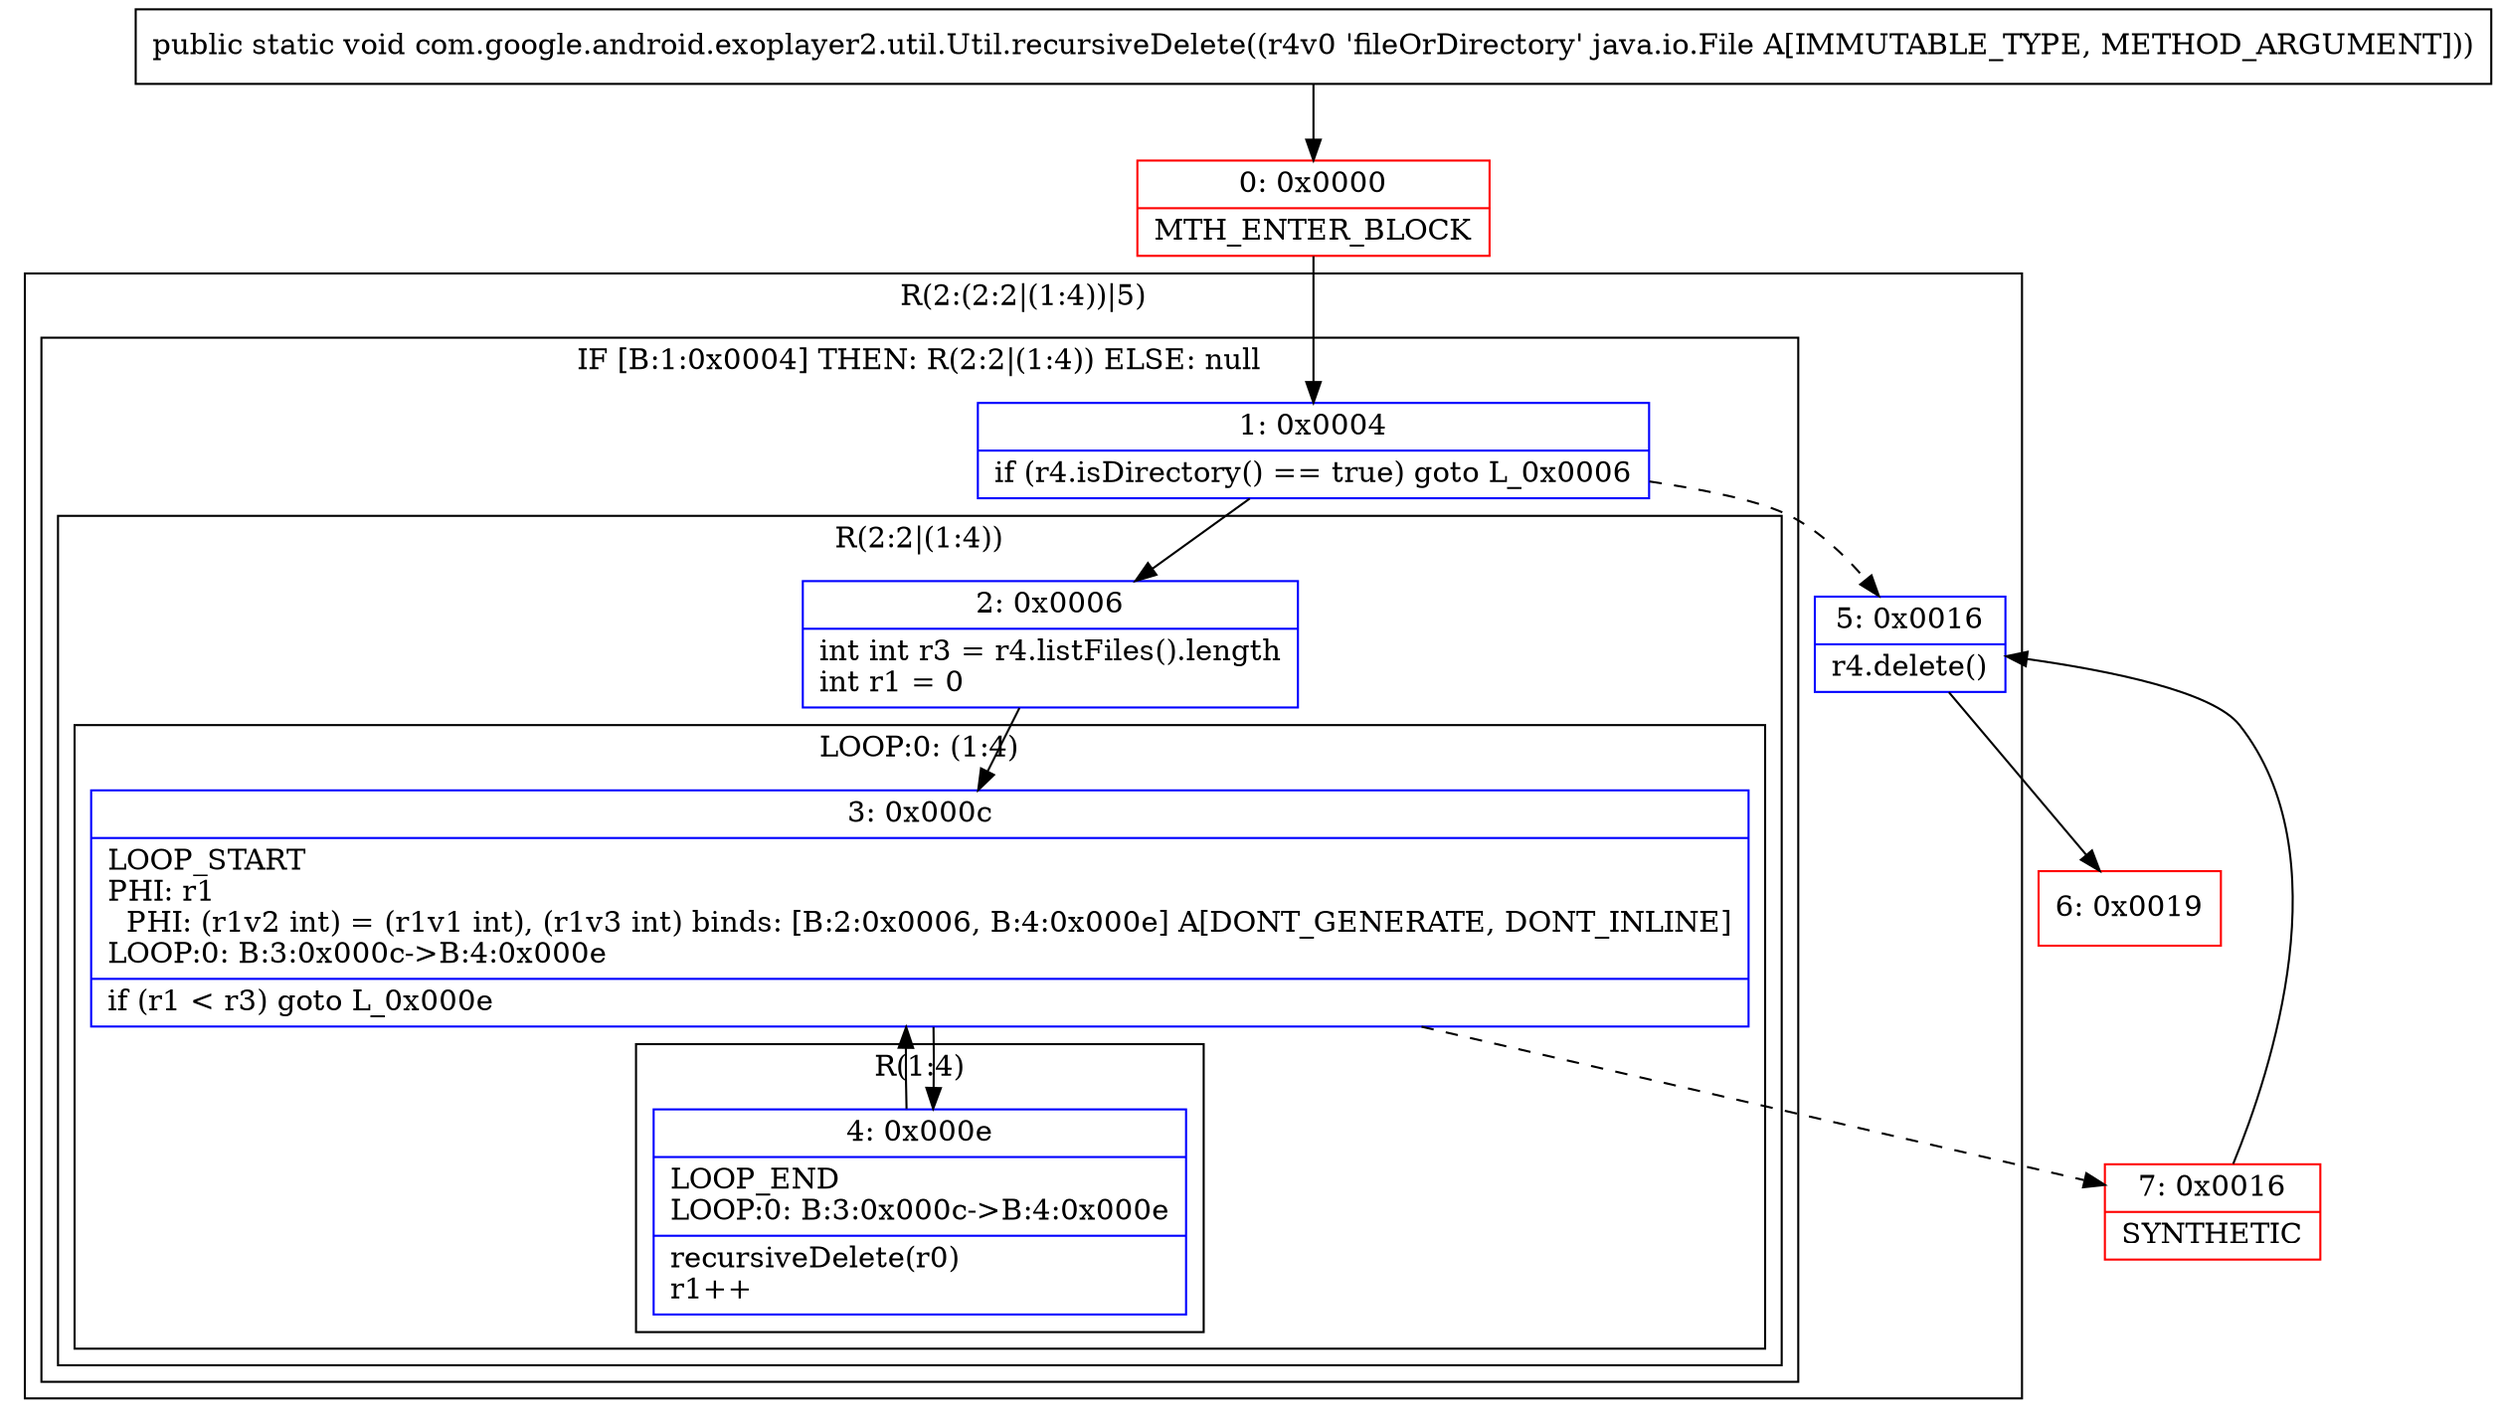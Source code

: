 digraph "CFG forcom.google.android.exoplayer2.util.Util.recursiveDelete(Ljava\/io\/File;)V" {
subgraph cluster_Region_371987218 {
label = "R(2:(2:2|(1:4))|5)";
node [shape=record,color=blue];
subgraph cluster_IfRegion_914718913 {
label = "IF [B:1:0x0004] THEN: R(2:2|(1:4)) ELSE: null";
node [shape=record,color=blue];
Node_1 [shape=record,label="{1\:\ 0x0004|if (r4.isDirectory() == true) goto L_0x0006\l}"];
subgraph cluster_Region_441639497 {
label = "R(2:2|(1:4))";
node [shape=record,color=blue];
Node_2 [shape=record,label="{2\:\ 0x0006|int int r3 = r4.listFiles().length\lint r1 = 0\l}"];
subgraph cluster_LoopRegion_173966992 {
label = "LOOP:0: (1:4)";
node [shape=record,color=blue];
Node_3 [shape=record,label="{3\:\ 0x000c|LOOP_START\lPHI: r1 \l  PHI: (r1v2 int) = (r1v1 int), (r1v3 int) binds: [B:2:0x0006, B:4:0x000e] A[DONT_GENERATE, DONT_INLINE]\lLOOP:0: B:3:0x000c\-\>B:4:0x000e\l|if (r1 \< r3) goto L_0x000e\l}"];
subgraph cluster_Region_116873571 {
label = "R(1:4)";
node [shape=record,color=blue];
Node_4 [shape=record,label="{4\:\ 0x000e|LOOP_END\lLOOP:0: B:3:0x000c\-\>B:4:0x000e\l|recursiveDelete(r0)\lr1++\l}"];
}
}
}
}
Node_5 [shape=record,label="{5\:\ 0x0016|r4.delete()\l}"];
}
Node_0 [shape=record,color=red,label="{0\:\ 0x0000|MTH_ENTER_BLOCK\l}"];
Node_6 [shape=record,color=red,label="{6\:\ 0x0019}"];
Node_7 [shape=record,color=red,label="{7\:\ 0x0016|SYNTHETIC\l}"];
MethodNode[shape=record,label="{public static void com.google.android.exoplayer2.util.Util.recursiveDelete((r4v0 'fileOrDirectory' java.io.File A[IMMUTABLE_TYPE, METHOD_ARGUMENT])) }"];
MethodNode -> Node_0;
Node_1 -> Node_2;
Node_1 -> Node_5[style=dashed];
Node_2 -> Node_3;
Node_3 -> Node_4;
Node_3 -> Node_7[style=dashed];
Node_4 -> Node_3;
Node_5 -> Node_6;
Node_0 -> Node_1;
Node_7 -> Node_5;
}

